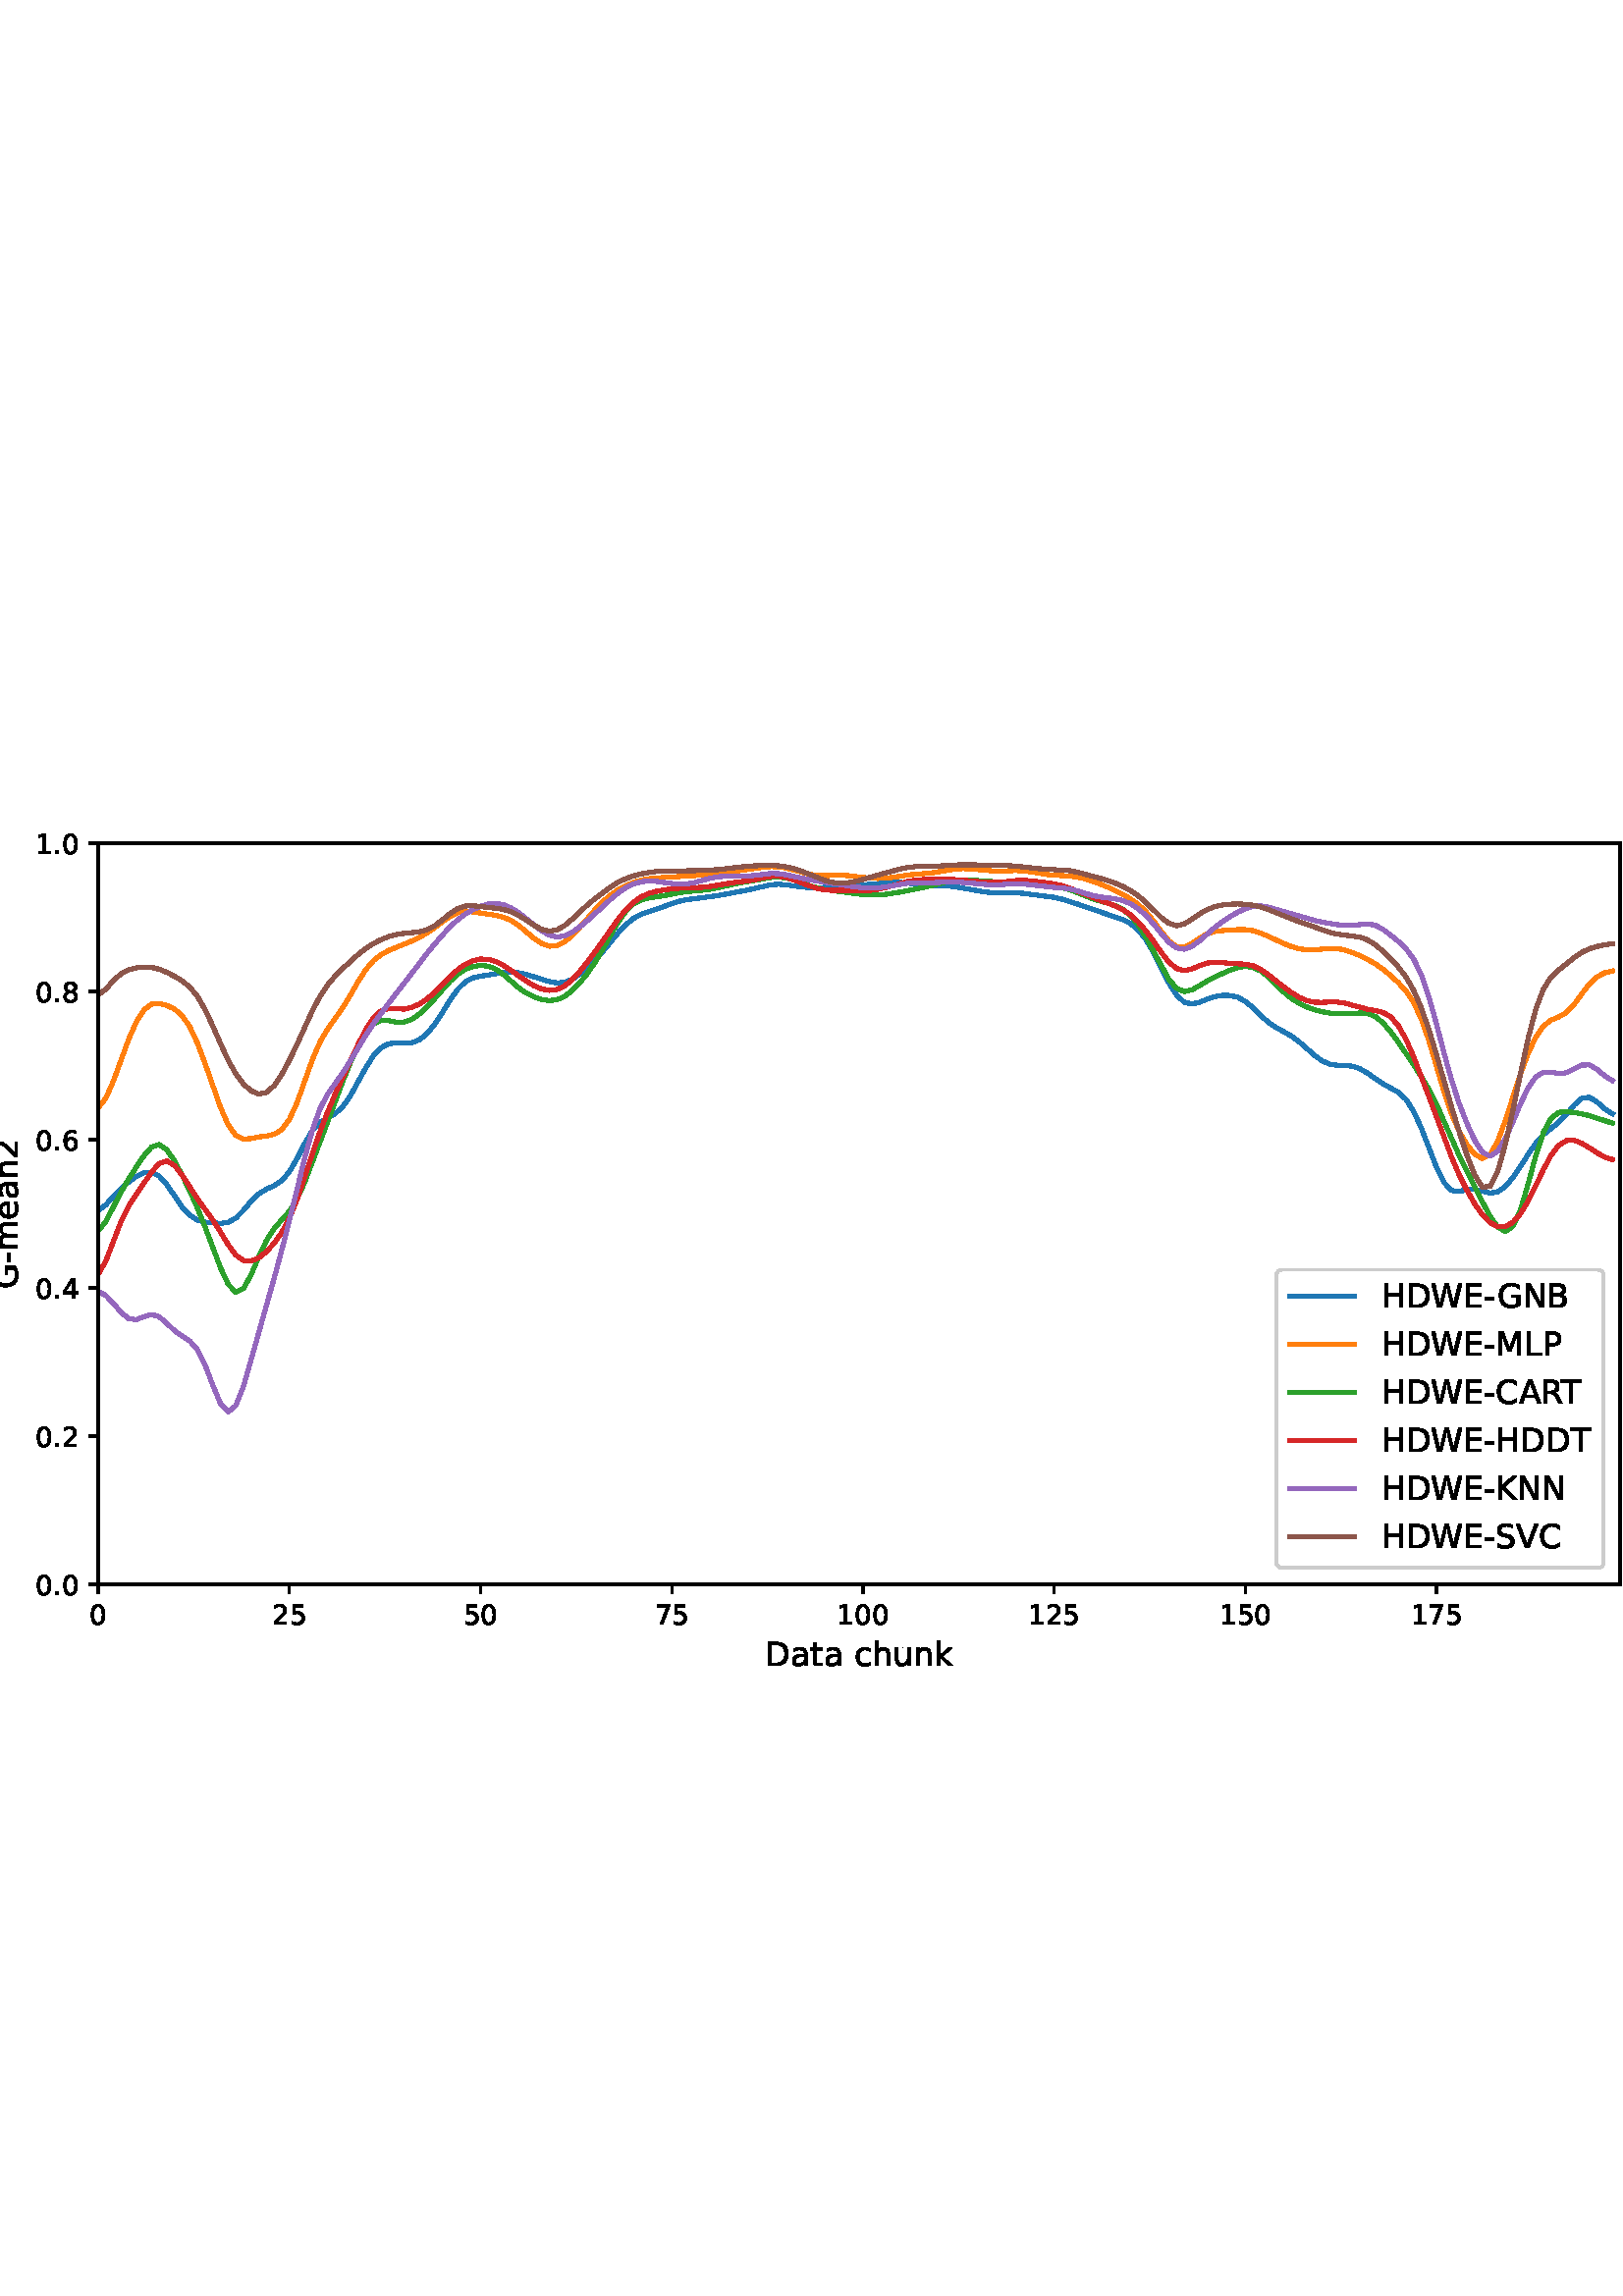 %!PS-Adobe-3.0 EPSF-3.0
%%Orientation: portrait
%%BoundingBox: -54.0 216.0 666.0 576.0
%%EndComments
%%BeginProlog
/mpldict 8 dict def
mpldict begin
/m { moveto } bind def
/l { lineto } bind def
/r { rlineto } bind def
/c { curveto } bind def
/cl { closepath } bind def
/box {
m
1 index 0 r
0 exch r
neg 0 r
cl
} bind def
/clipbox {
box
clip
newpath
} bind def
%!PS-Adobe-3.0 Resource-Font
%%Copyright: Copyright (c) 2003 by Bitstream, Inc. All Rights Reserved. Copyright (c) 2006 by Tavmjong Bah. All Rights Reserved. DejaVu changes are in public domain 
25 dict begin
/_d{bind def}bind def
/_m{moveto}_d
/_l{lineto}_d
/_cl{closepath eofill}_d
/_c{curveto}_d
/_sc{7 -1 roll{setcachedevice}{pop pop pop pop pop pop}ifelse}_d
/_e{exec}_d
/FontName /DejaVuSans def
/PaintType 0 def
/FontMatrix[.001 0 0 .001 0 0]def
/FontBBox[-1021 -463 1793 1232]def
/FontType 3 def
/Encoding [ /space /hyphen /period /zero /one /two /four /five /six /seven /eight /A /B /C /D /E /G /H /K /L /M /N /P /R /S /T /V /W /a /c /e /h /k /m /n /t /u ] def
/FontInfo 10 dict dup begin
/FamilyName (DejaVu Sans) def
/FullName (DejaVu Sans) def
/Notice (Copyright (c) 2003 by Bitstream, Inc. All Rights Reserved. Copyright (c) 2006 by Tavmjong Bah. All Rights Reserved. DejaVu changes are in public domain ) def
/Weight (Book) def
/Version (Version 2.35) def
/ItalicAngle 0.0 def
/isFixedPitch false def
/UnderlinePosition -130 def
/UnderlineThickness 90 def
end readonly def
/CharStrings 38 dict dup begin
/.notdef 0 def
/space{318 0 0 0 0 0 _sc
}_d
/hyphen{361 0 49 234 312 314 _sc
49 314 _m
312 314 _l
312 234 _l
49 234 _l
49 314 _l
_cl}_d
/period{318 0 107 0 210 124 _sc
107 124 _m
210 124 _l
210 0 _l
107 0 _l
107 124 _l
_cl}_d
/zero{636 0 66 -13 570 742 _sc
318 664 _m
267 664 229 639 203 589 _c
177 539 165 464 165 364 _c
165 264 177 189 203 139 _c
229 89 267 64 318 64 _c
369 64 407 89 433 139 _c
458 189 471 264 471 364 _c
471 464 458 539 433 589 _c
407 639 369 664 318 664 _c
318 742 _m
399 742 461 709 505 645 _c
548 580 570 486 570 364 _c
570 241 548 147 505 83 _c
461 19 399 -13 318 -13 _c
236 -13 173 19 130 83 _c
87 147 66 241 66 364 _c
66 486 87 580 130 645 _c
173 709 236 742 318 742 _c
_cl}_d
/one{636 0 110 0 544 729 _sc
124 83 _m
285 83 _l
285 639 _l
110 604 _l
110 694 _l
284 729 _l
383 729 _l
383 83 _l
544 83 _l
544 0 _l
124 0 _l
124 83 _l
_cl}_d
/two{{636 0 73 0 536 742 _sc
192 83 _m
536 83 _l
536 0 _l
73 0 _l
73 83 _l
110 121 161 173 226 239 _c
290 304 331 346 348 365 _c
380 400 402 430 414 455 _c
426 479 433 504 433 528 _c
433 566 419 598 392 622 _c
365 646 330 659 286 659 _c
255 659 222 653 188 643 _c
154 632 117 616 78 594 _c
78 694 _l
118 710 155 722 189 730 _c
223 738 255 742 284 742 _c
}_e{359 742 419 723 464 685 _c
509 647 532 597 532 534 _c
532 504 526 475 515 449 _c
504 422 484 390 454 354 _c
446 344 420 317 376 272 _c
332 227 271 164 192 83 _c
_cl}_e}_d
/four{636 0 49 0 580 729 _sc
378 643 _m
129 254 _l
378 254 _l
378 643 _l
352 729 _m
476 729 _l
476 254 _l
580 254 _l
580 172 _l
476 172 _l
476 0 _l
378 0 _l
378 172 _l
49 172 _l
49 267 _l
352 729 _l
_cl}_d
/five{{636 0 77 -13 549 729 _sc
108 729 _m
495 729 _l
495 646 _l
198 646 _l
198 467 _l
212 472 227 476 241 478 _c
255 480 270 482 284 482 _c
365 482 429 459 477 415 _c
525 370 549 310 549 234 _c
549 155 524 94 475 51 _c
426 8 357 -13 269 -13 _c
238 -13 207 -10 175 -6 _c
143 -1 111 6 77 17 _c
77 116 _l
106 100 136 88 168 80 _c
199 72 232 69 267 69 _c
}_e{323 69 368 83 401 113 _c
433 143 450 183 450 234 _c
450 284 433 324 401 354 _c
368 384 323 399 267 399 _c
241 399 214 396 188 390 _c
162 384 135 375 108 363 _c
108 729 _l
_cl}_e}_d
/six{{636 0 70 -13 573 742 _sc
330 404 _m
286 404 251 388 225 358 _c
199 328 186 286 186 234 _c
186 181 199 139 225 109 _c
251 79 286 64 330 64 _c
374 64 409 79 435 109 _c
461 139 474 181 474 234 _c
474 286 461 328 435 358 _c
409 388 374 404 330 404 _c
526 713 _m
526 623 _l
501 635 476 644 451 650 _c
425 656 400 659 376 659 _c
310 659 260 637 226 593 _c
}_e{192 549 172 482 168 394 _c
187 422 211 444 240 459 _c
269 474 301 482 336 482 _c
409 482 467 459 509 415 _c
551 371 573 310 573 234 _c
573 159 550 99 506 54 _c
462 9 403 -13 330 -13 _c
246 -13 181 19 137 83 _c
92 147 70 241 70 364 _c
70 479 97 571 152 639 _c
206 707 280 742 372 742 _c
396 742 421 739 447 735 _c
472 730 498 723 526 713 _c
_cl}_e}_d
/seven{636 0 82 0 551 729 _sc
82 729 _m
551 729 _l
551 687 _l
286 0 _l
183 0 _l
432 646 _l
82 646 _l
82 729 _l
_cl}_d
/eight{{636 0 68 -13 568 742 _sc
318 346 _m
271 346 234 333 207 308 _c
180 283 167 249 167 205 _c
167 161 180 126 207 101 _c
234 76 271 64 318 64 _c
364 64 401 76 428 102 _c
455 127 469 161 469 205 _c
469 249 455 283 429 308 _c
402 333 365 346 318 346 _c
219 388 _m
177 398 144 418 120 447 _c
96 476 85 511 85 553 _c
85 611 105 657 147 691 _c
188 725 245 742 318 742 _c
}_e{390 742 447 725 489 691 _c
530 657 551 611 551 553 _c
551 511 539 476 515 447 _c
491 418 459 398 417 388 _c
464 377 501 355 528 323 _c
554 291 568 251 568 205 _c
568 134 546 80 503 43 _c
459 5 398 -13 318 -13 _c
237 -13 175 5 132 43 _c
89 80 68 134 68 205 _c
68 251 81 291 108 323 _c
134 355 171 377 219 388 _c
183 544 _m
183 506 194 476 218 455 _c
}_e{242 434 275 424 318 424 _c
360 424 393 434 417 455 _c
441 476 453 506 453 544 _c
453 582 441 611 417 632 _c
393 653 360 664 318 664 _c
275 664 242 653 218 632 _c
194 611 183 582 183 544 _c
_cl}_e}_d
/A{684 0 8 0 676 729 _sc
342 632 _m
208 269 _l
476 269 _l
342 632 _l
286 729 _m
398 729 _l
676 0 _l
573 0 _l
507 187 _l
178 187 _l
112 0 _l
8 0 _l
286 729 _l
_cl}_d
/B{{686 0 98 0 615 729 _sc
197 348 _m
197 81 _l
355 81 _l
408 81 447 92 473 114 _c
498 136 511 169 511 215 _c
511 260 498 293 473 315 _c
447 337 408 348 355 348 _c
197 348 _l
197 648 _m
197 428 _l
343 428 _l
391 428 426 437 450 455 _c
474 473 486 500 486 538 _c
486 574 474 602 450 620 _c
426 638 391 648 343 648 _c
197 648 _l
98 729 _m
350 729 _l
}_e{425 729 483 713 524 682 _c
564 650 585 606 585 549 _c
585 504 574 468 553 442 _c
532 416 502 399 462 393 _c
510 382 548 360 575 327 _c
601 294 615 253 615 204 _c
615 138 592 88 548 53 _c
504 17 441 0 360 0 _c
98 0 _l
98 729 _l
_cl}_e}_d
/C{{698 0 56 -13 644 742 _sc
644 673 _m
644 569 _l
610 599 575 622 537 638 _c
499 653 460 661 418 661 _c
334 661 270 635 226 584 _c
182 533 160 460 160 364 _c
160 268 182 194 226 143 _c
270 92 334 67 418 67 _c
460 67 499 74 537 90 _c
575 105 610 128 644 159 _c
644 56 _l
609 32 572 15 534 4 _c
496 -7 455 -13 412 -13 _c
302 -13 215 20 151 87 _c
}_e{87 154 56 246 56 364 _c
56 481 87 573 151 641 _c
215 708 302 742 412 742 _c
456 742 497 736 535 725 _c
573 713 610 696 644 673 _c
_cl}_e}_d
/D{770 0 98 0 711 729 _sc
197 648 _m
197 81 _l
316 81 _l
416 81 490 103 537 149 _c
583 195 607 267 607 365 _c
607 463 583 534 537 580 _c
490 625 416 648 316 648 _c
197 648 _l
98 729 _m
301 729 _l
442 729 546 699 612 641 _c
678 582 711 490 711 365 _c
711 239 677 147 611 88 _c
545 29 441 0 301 0 _c
98 0 _l
98 729 _l
_cl}_d
/E{632 0 98 0 568 729 _sc
98 729 _m
559 729 _l
559 646 _l
197 646 _l
197 430 _l
544 430 _l
544 347 _l
197 347 _l
197 83 _l
568 83 _l
568 0 _l
98 0 _l
98 729 _l
_cl}_d
/G{{775 0 56 -13 693 742 _sc
595 104 _m
595 300 _l
434 300 _l
434 381 _l
693 381 _l
693 68 _l
655 40 613 20 567 7 _c
521 -6 472 -13 420 -13 _c
306 -13 216 20 152 86 _c
88 152 56 245 56 364 _c
56 482 88 575 152 642 _c
216 708 306 742 420 742 _c
467 742 512 736 555 724 _c
598 712 638 695 674 673 _c
674 568 _l
637 598 598 621 557 637 _c
516 653 473 661 428 661 _c
}_e{338 661 271 636 227 586 _c
182 536 160 462 160 364 _c
160 265 182 191 227 141 _c
271 91 338 67 428 67 _c
462 67 493 70 521 76 _c
549 82 573 91 595 104 _c
_cl}_e}_d
/H{752 0 98 0 654 729 _sc
98 729 _m
197 729 _l
197 430 _l
555 430 _l
555 729 _l
654 729 _l
654 0 _l
555 0 _l
555 347 _l
197 347 _l
197 0 _l
98 0 _l
98 729 _l
_cl}_d
/K{656 0 98 0 677 729 _sc
98 729 _m
197 729 _l
197 421 _l
524 729 _l
651 729 _l
289 389 _l
677 0 _l
547 0 _l
197 351 _l
197 0 _l
98 0 _l
98 729 _l
_cl}_d
/L{557 0 98 0 552 729 _sc
98 729 _m
197 729 _l
197 83 _l
552 83 _l
552 0 _l
98 0 _l
98 729 _l
_cl}_d
/M{863 0 98 0 765 729 _sc
98 729 _m
245 729 _l
431 233 _l
618 729 _l
765 729 _l
765 0 _l
669 0 _l
669 640 _l
481 140 _l
382 140 _l
194 640 _l
194 0 _l
98 0 _l
98 729 _l
_cl}_d
/N{748 0 98 0 650 729 _sc
98 729 _m
231 729 _l
554 119 _l
554 729 _l
650 729 _l
650 0 _l
517 0 _l
194 610 _l
194 0 _l
98 0 _l
98 729 _l
_cl}_d
/P{603 0 98 0 569 729 _sc
197 648 _m
197 374 _l
321 374 _l
367 374 402 385 427 409 _c
452 433 465 467 465 511 _c
465 555 452 588 427 612 _c
402 636 367 648 321 648 _c
197 648 _l
98 729 _m
321 729 _l
402 729 464 710 506 673 _c
548 636 569 582 569 511 _c
569 439 548 384 506 348 _c
464 311 402 293 321 293 _c
197 293 _l
197 0 _l
98 0 _l
98 729 _l
_cl}_d
/R{{695 0 98 0 666 729 _sc
444 342 _m
465 334 486 319 506 296 _c
526 272 546 240 566 199 _c
666 0 _l
560 0 _l
467 187 _l
443 235 419 268 397 284 _c
374 300 343 308 304 308 _c
197 308 _l
197 0 _l
98 0 _l
98 729 _l
321 729 _l
404 729 466 711 507 677 _c
548 642 569 589 569 519 _c
569 473 558 434 537 404 _c
515 374 484 353 444 342 _c
197 648 _m
197 389 _l
321 389 _l
}_e{368 389 404 400 428 422 _c
452 444 465 476 465 519 _c
465 561 452 593 428 615 _c
404 637 368 648 321 648 _c
197 648 _l
_cl}_e}_d
/S{{635 0 66 -13 579 742 _sc
535 705 _m
535 609 _l
497 627 462 640 429 649 _c
395 657 363 662 333 662 _c
279 662 237 651 208 631 _c
179 610 165 580 165 542 _c
165 510 174 485 194 469 _c
213 452 250 439 304 429 _c
364 417 _l
437 403 491 378 526 343 _c
561 307 579 260 579 201 _c
579 130 555 77 508 41 _c
460 5 391 -13 300 -13 _c
265 -13 228 -9 189 -2 _c
}_e{150 5 110 16 69 32 _c
69 134 _l
109 111 148 94 186 83 _c
224 71 262 66 300 66 _c
356 66 399 77 430 99 _c
460 121 476 152 476 194 _c
476 230 465 258 443 278 _c
421 298 385 313 335 323 _c
275 335 _l
201 349 148 372 115 404 _c
82 435 66 478 66 534 _c
66 598 88 649 134 686 _c
179 723 242 742 322 742 _c
356 742 390 739 426 733 _c
461 727 497 717 535 705 _c
}_e{_cl}_e}_d
/T{611 0 -2 0 614 729 _sc
-2 729 _m
614 729 _l
614 646 _l
355 646 _l
355 0 _l
256 0 _l
256 646 _l
-2 646 _l
-2 729 _l
_cl}_d
/V{684 0 8 0 676 729 _sc
286 0 _m
8 729 _l
111 729 _l
342 115 _l
573 729 _l
676 729 _l
398 0 _l
286 0 _l
_cl}_d
/W{989 0 33 0 956 729 _sc
33 729 _m
133 729 _l
286 113 _l
439 729 _l
550 729 _l
703 113 _l
856 729 _l
956 729 _l
773 0 _l
649 0 _l
495 633 _l
340 0 _l
216 0 _l
33 729 _l
_cl}_d
/a{{613 0 60 -13 522 560 _sc
343 275 _m
270 275 220 266 192 250 _c
164 233 150 205 150 165 _c
150 133 160 107 181 89 _c
202 70 231 61 267 61 _c
317 61 357 78 387 114 _c
417 149 432 196 432 255 _c
432 275 _l
343 275 _l
522 312 _m
522 0 _l
432 0 _l
432 83 _l
411 49 385 25 355 10 _c
325 -5 287 -13 243 -13 _c
187 -13 142 2 109 33 _c
76 64 60 106 60 159 _c
}_e{60 220 80 266 122 298 _c
163 329 224 345 306 345 _c
432 345 _l
432 354 _l
432 395 418 427 391 450 _c
364 472 326 484 277 484 _c
245 484 215 480 185 472 _c
155 464 127 453 100 439 _c
100 522 _l
132 534 164 544 195 550 _c
226 556 256 560 286 560 _c
365 560 424 539 463 498 _c
502 457 522 395 522 312 _c
_cl}_e}_d
/c{{550 0 55 -13 488 560 _sc
488 526 _m
488 442 _l
462 456 437 466 411 473 _c
385 480 360 484 334 484 _c
276 484 230 465 198 428 _c
166 391 150 339 150 273 _c
150 206 166 154 198 117 _c
230 80 276 62 334 62 _c
360 62 385 65 411 72 _c
437 79 462 90 488 104 _c
488 21 _l
462 9 436 0 410 -5 _c
383 -10 354 -13 324 -13 _c
242 -13 176 12 128 64 _c
}_e{79 115 55 185 55 273 _c
55 362 79 432 128 483 _c
177 534 244 560 330 560 _c
358 560 385 557 411 551 _c
437 545 463 537 488 526 _c
_cl}_e}_d
/e{{615 0 55 -13 562 560 _sc
562 296 _m
562 252 _l
149 252 _l
153 190 171 142 205 110 _c
238 78 284 62 344 62 _c
378 62 412 66 444 74 _c
476 82 509 95 541 113 _c
541 28 _l
509 14 476 3 442 -3 _c
408 -9 373 -13 339 -13 _c
251 -13 182 12 131 62 _c
80 112 55 181 55 268 _c
55 357 79 428 127 481 _c
175 533 241 560 323 560 _c
397 560 455 536 498 489 _c
}_e{540 441 562 377 562 296 _c
472 322 _m
471 371 457 410 431 440 _c
404 469 368 484 324 484 _c
274 484 234 469 204 441 _c
174 413 156 373 152 322 _c
472 322 _l
_cl}_e}_d
/h{634 0 91 0 549 760 _sc
549 330 _m
549 0 _l
459 0 _l
459 327 _l
459 379 448 417 428 443 _c
408 469 378 482 338 482 _c
289 482 251 466 223 435 _c
195 404 181 362 181 309 _c
181 0 _l
91 0 _l
91 760 _l
181 760 _l
181 462 _l
202 494 227 519 257 535 _c
286 551 320 560 358 560 _c
420 560 468 540 500 501 _c
532 462 549 405 549 330 _c
_cl}_d
/k{579 0 91 0 576 760 _sc
91 760 _m
181 760 _l
181 311 _l
449 547 _l
564 547 _l
274 291 _l
576 0 _l
459 0 _l
181 267 _l
181 0 _l
91 0 _l
91 760 _l
_cl}_d
/m{{974 0 91 0 889 560 _sc
520 442 _m
542 482 569 511 600 531 _c
631 550 668 560 711 560 _c
767 560 811 540 842 500 _c
873 460 889 403 889 330 _c
889 0 _l
799 0 _l
799 327 _l
799 379 789 418 771 444 _c
752 469 724 482 686 482 _c
639 482 602 466 575 435 _c
548 404 535 362 535 309 _c
535 0 _l
445 0 _l
445 327 _l
445 379 435 418 417 444 _c
398 469 369 482 331 482 _c
}_e{285 482 248 466 221 435 _c
194 404 181 362 181 309 _c
181 0 _l
91 0 _l
91 547 _l
181 547 _l
181 462 _l
201 495 226 520 255 536 _c
283 552 317 560 357 560 _c
397 560 430 550 458 530 _c
486 510 506 480 520 442 _c
_cl}_e}_d
/n{634 0 91 0 549 560 _sc
549 330 _m
549 0 _l
459 0 _l
459 327 _l
459 379 448 417 428 443 _c
408 469 378 482 338 482 _c
289 482 251 466 223 435 _c
195 404 181 362 181 309 _c
181 0 _l
91 0 _l
91 547 _l
181 547 _l
181 462 _l
202 494 227 519 257 535 _c
286 551 320 560 358 560 _c
420 560 468 540 500 501 _c
532 462 549 405 549 330 _c
_cl}_d
/t{392 0 27 0 368 702 _sc
183 702 _m
183 547 _l
368 547 _l
368 477 _l
183 477 _l
183 180 _l
183 135 189 106 201 94 _c
213 81 238 75 276 75 _c
368 75 _l
368 0 _l
276 0 _l
206 0 158 13 132 39 _c
106 65 93 112 93 180 _c
93 477 _l
27 477 _l
27 547 _l
93 547 _l
93 702 _l
183 702 _l
_cl}_d
/u{634 0 85 -13 543 560 _sc
85 216 _m
85 547 _l
175 547 _l
175 219 _l
175 167 185 129 205 103 _c
225 77 255 64 296 64 _c
344 64 383 79 411 110 _c
439 141 453 183 453 237 _c
453 547 _l
543 547 _l
543 0 _l
453 0 _l
453 84 _l
431 50 405 26 377 10 _c
348 -5 315 -13 277 -13 _c
214 -13 166 6 134 45 _c
101 83 85 140 85 216 _c
311 560 _m
311 560 _l
_cl}_d
end readonly def

/BuildGlyph
 {exch begin
 CharStrings exch
 2 copy known not{pop /.notdef}if
 true 3 1 roll get exec
 end}_d

/BuildChar {
 1 index /Encoding get exch get
 1 index /BuildGlyph get exec
}_d

FontName currentdict end definefont pop
end
%%EndProlog
mpldict begin
-54 216 translate
720 360 0 0 clipbox
gsave
0 0 m
720 0 l
720 360 l
0 360 l
cl
1.000 setgray
fill
grestore
gsave
90 45 m
648 45 l
648 316.8 l
90 316.8 l
cl
1.000 setgray
fill
grestore
0.800 setlinewidth
1 setlinejoin
0 setlinecap
[] 0 setdash
0.000 setgray
gsave
/o {
gsave
newpath
translate
0.8 setlinewidth
1 setlinejoin
0 setlinecap
0 0 m
0 -3.5 l

gsave
0.000 setgray
fill
grestore
stroke
grestore
} bind def
90 45 o
grestore
/DejaVuSans findfont
10.000 scalefont
setfont
gsave
86.82 30.406 translate
0.0 rotate
0.0 0 m /zero glyphshow
grestore
gsave
/o {
gsave
newpath
translate
0.8 setlinewidth
1 setlinejoin
0 setlinecap
0 0 m
0 -3.5 l

gsave
0.000 setgray
fill
grestore
stroke
grestore
} bind def
160.101 45 o
grestore
gsave
153.741 30.406 translate
0.0 rotate
0.0 0 m /two glyphshow
6.362 0 m /five glyphshow
grestore
gsave
/o {
gsave
newpath
translate
0.8 setlinewidth
1 setlinejoin
0 setlinecap
0 0 m
0 -3.5 l

gsave
0.000 setgray
fill
grestore
stroke
grestore
} bind def
230.201 45 o
grestore
gsave
223.842 30.406 translate
0.0 rotate
0.0 0 m /five glyphshow
6.362 0 m /zero glyphshow
grestore
gsave
/o {
gsave
newpath
translate
0.8 setlinewidth
1 setlinejoin
0 setlinecap
0 0 m
0 -3.5 l

gsave
0.000 setgray
fill
grestore
stroke
grestore
} bind def
300.302 45 o
grestore
gsave
293.942 30.406 translate
0.0 rotate
0.0 0 m /seven glyphshow
6.362 0 m /five glyphshow
grestore
gsave
/o {
gsave
newpath
translate
0.8 setlinewidth
1 setlinejoin
0 setlinecap
0 0 m
0 -3.5 l

gsave
0.000 setgray
fill
grestore
stroke
grestore
} bind def
370.402 45 o
grestore
gsave
360.863 30.406 translate
0.0 rotate
0.0 0 m /one glyphshow
6.362 0 m /zero glyphshow
12.725 0 m /zero glyphshow
grestore
gsave
/o {
gsave
newpath
translate
0.8 setlinewidth
1 setlinejoin
0 setlinecap
0 0 m
0 -3.5 l

gsave
0.000 setgray
fill
grestore
stroke
grestore
} bind def
440.503 45 o
grestore
gsave
430.963 30.406 translate
0.0 rotate
0.0 0 m /one glyphshow
6.362 0 m /two glyphshow
12.725 0 m /five glyphshow
grestore
gsave
/o {
gsave
newpath
translate
0.8 setlinewidth
1 setlinejoin
0 setlinecap
0 0 m
0 -3.5 l

gsave
0.000 setgray
fill
grestore
stroke
grestore
} bind def
510.603 45 o
grestore
gsave
501.064 30.406 translate
0.0 rotate
0.0 0 m /one glyphshow
6.362 0 m /five glyphshow
12.725 0 m /zero glyphshow
grestore
gsave
/o {
gsave
newpath
translate
0.8 setlinewidth
1 setlinejoin
0 setlinecap
0 0 m
0 -3.5 l

gsave
0.000 setgray
fill
grestore
stroke
grestore
} bind def
580.704 45 o
grestore
gsave
571.164 30.406 translate
0.0 rotate
0.0 0 m /one glyphshow
6.362 0 m /seven glyphshow
12.725 0 m /five glyphshow
grestore
/DejaVuSans findfont
12.000 scalefont
setfont
gsave
334.578 15.203 translate
0.0 rotate
0.0 0 m /D glyphshow
9.24 0 m /a glyphshow
16.594 0 m /t glyphshow
21.299 0 m /a glyphshow
28.652 0 m /space glyphshow
32.467 0 m /c glyphshow
39.064 0 m /h glyphshow
46.67 0 m /u glyphshow
54.275 0 m /n glyphshow
61.881 0 m /k glyphshow
grestore
gsave
/o {
gsave
newpath
translate
0.8 setlinewidth
1 setlinejoin
0 setlinecap
0 0 m
-3.5 0 l

gsave
0.000 setgray
fill
grestore
stroke
grestore
} bind def
90 45 o
grestore
/DejaVuSans findfont
10.000 scalefont
setfont
gsave
67.094 41.203 translate
0.0 rotate
0.0 0 m /zero glyphshow
6.362 0 m /period glyphshow
9.541 0 m /zero glyphshow
grestore
gsave
/o {
gsave
newpath
translate
0.8 setlinewidth
1 setlinejoin
0 setlinecap
0 0 m
-3.5 0 l

gsave
0.000 setgray
fill
grestore
stroke
grestore
} bind def
90 99.36 o
grestore
gsave
67.094 95.563 translate
0.0 rotate
0.0 0 m /zero glyphshow
6.362 0 m /period glyphshow
9.541 0 m /two glyphshow
grestore
gsave
/o {
gsave
newpath
translate
0.8 setlinewidth
1 setlinejoin
0 setlinecap
0 0 m
-3.5 0 l

gsave
0.000 setgray
fill
grestore
stroke
grestore
} bind def
90 153.72 o
grestore
gsave
67.094 149.923 translate
0.0 rotate
0.0 0 m /zero glyphshow
6.362 0 m /period glyphshow
9.541 0 m /four glyphshow
grestore
gsave
/o {
gsave
newpath
translate
0.8 setlinewidth
1 setlinejoin
0 setlinecap
0 0 m
-3.5 0 l

gsave
0.000 setgray
fill
grestore
stroke
grestore
} bind def
90 208.08 o
grestore
gsave
67.094 204.283 translate
0.0 rotate
0.0 0 m /zero glyphshow
6.362 0 m /period glyphshow
9.541 0 m /six glyphshow
grestore
gsave
/o {
gsave
newpath
translate
0.8 setlinewidth
1 setlinejoin
0 setlinecap
0 0 m
-3.5 0 l

gsave
0.000 setgray
fill
grestore
stroke
grestore
} bind def
90 262.44 o
grestore
gsave
67.094 258.643 translate
0.0 rotate
0.0 0 m /zero glyphshow
6.362 0 m /period glyphshow
9.541 0 m /eight glyphshow
grestore
gsave
/o {
gsave
newpath
translate
0.8 setlinewidth
1 setlinejoin
0 setlinecap
0 0 m
-3.5 0 l

gsave
0.000 setgray
fill
grestore
stroke
grestore
} bind def
90 316.8 o
grestore
gsave
67.094 313.003 translate
0.0 rotate
0.0 0 m /one glyphshow
6.362 0 m /period glyphshow
9.541 0 m /zero glyphshow
grestore
/DejaVuSans findfont
12.000 scalefont
setfont
gsave
60.594 153.244 translate
90.0 rotate
0.0 0 m /G glyphshow
9.299 0 m /hyphen glyphshow
13.629 0 m /m glyphshow
25.318 0 m /e glyphshow
32.701 0 m /a glyphshow
40.055 0 m /n glyphshow
47.66 0 m /two glyphshow
grestore
1.500 setlinewidth
2 setlinecap
0.122 0.467 0.706 setrgbcolor
gsave
558 271.8 90 45 clipbox
90 182.079 m
92.804 184.183 l
95.608 187.247 l
98.412 190.143 l
101.216 192.56 l
104.02 194.592 l
106.824 195.997 l
109.628 196.173 l
112.432 194.65 l
115.236 191.477 l
120.844 183.312 l
123.648 180.287 l
126.452 178.558 l
129.256 177.829 l
132.06 177.534 l
134.864 177.379 l
137.668 177.743 l
140.472 179.312 l
143.276 182.179 l
146.08 185.515 l
148.884 188.236 l
151.688 189.925 l
154.492 191.156 l
157.296 193.005 l
160.101 196.308 l
162.905 201.132 l
165.709 206.63 l
168.513 211.401 l
171.317 214.468 l
176.925 217.64 l
179.729 220.243 l
182.533 224.294 l
188.141 234.496 l
190.945 238.86 l
193.749 241.825 l
196.553 243.265 l
199.357 243.556 l
202.161 243.417 l
204.965 243.613 l
207.769 244.702 l
210.573 246.96 l
213.377 250.385 l
216.181 254.673 l
218.985 259.209 l
221.789 263.19 l
224.593 265.957 l
227.397 267.411 l
230.201 268.033 l
238.613 269.352 l
241.417 269.513 l
244.221 269.269 l
247.025 268.655 l
255.437 266.049 l
258.241 265.559 l
261.045 265.758 l
263.849 266.88 l
266.653 268.833 l
269.457 271.298 l
272.261 274.068 l
275.065 277.152 l
280.673 283.937 l
283.477 286.933 l
286.281 289.201 l
289.085 290.71 l
291.889 291.718 l
297.497 293.602 l
300.302 294.651 l
303.106 295.525 l
305.91 296.099 l
317.126 297.555 l
328.342 299.681 l
336.754 301.581 l
339.558 301.746 l
342.362 301.529 l
347.97 300.736 l
350.774 300.513 l
353.578 300.466 l
359.186 300.715 l
373.206 301.735 l
378.814 302.239 l
381.618 302.401 l
384.422 302.384 l
387.226 302.124 l
392.834 301.291 l
395.638 301.11 l
401.246 301.103 l
404.05 300.877 l
409.658 299.863 l
415.266 298.889 l
418.07 298.641 l
423.678 298.66 l
426.482 298.628 l
429.286 298.396 l
440.503 296.943 l
443.307 296.286 l
448.915 294.543 l
457.327 291.64 l
465.739 288.727 l
468.543 287.305 l
471.347 285.005 l
474.151 281.496 l
476.955 276.747 l
482.563 265.587 l
485.367 261.128 l
488.171 258.527 l
490.975 257.825 l
493.779 258.442 l
496.583 259.566 l
499.387 260.529 l
502.191 261.01 l
504.995 260.96 l
507.799 260.304 l
510.603 258.813 l
513.407 256.436 l
516.211 253.65 l
519.015 251.163 l
521.819 249.28 l
527.427 246.112 l
530.231 244.077 l
535.839 239.11 l
538.643 237.05 l
541.447 235.816 l
544.251 235.372 l
547.055 235.302 l
549.859 235.024 l
552.663 234.09 l
555.467 232.435 l
558.271 230.413 l
561.075 228.554 l
566.683 225.498 l
569.487 222.87 l
572.291 218.506 l
575.095 212.398 l
580.704 197.934 l
583.508 192.295 l
586.312 189.414 l
589.116 189.09 l
591.92 189.767 l
594.724 189.881 l
600.332 188.469 l
603.136 188.93 l
605.94 190.925 l
608.744 194.224 l
611.548 198.356 l
614.352 202.771 l
617.156 206.818 l
619.96 209.969 l
625.568 214.503 l
628.372 217.409 l
631.176 220.776 l
633.98 223.268 l
636.784 223.616 l
639.588 221.862 l
642.392 219.328 l
645.196 217.59 l
645.196 217.59 l
stroke
grestore
1.000 0.498 0.055 setrgbcolor
gsave
558 271.8 90 45 clipbox
90 219.695 m
92.804 223.294 l
95.608 229.657 l
101.216 244.985 l
104.02 251.361 l
106.824 255.724 l
109.628 257.798 l
112.432 258.041 l
115.236 257.296 l
118.04 255.93 l
120.844 253.499 l
123.648 249.344 l
126.452 243.3 l
129.256 235.814 l
134.864 219.87 l
137.668 213.537 l
140.472 209.625 l
143.276 208.258 l
146.08 208.494 l
148.884 209.06 l
151.688 209.417 l
154.492 210.013 l
157.296 211.756 l
160.101 215.505 l
162.905 221.622 l
168.513 237.361 l
171.317 243.875 l
174.121 248.659 l
179.729 256.53 l
182.533 261.182 l
185.337 266.102 l
188.141 270.476 l
190.945 273.754 l
193.749 275.963 l
196.553 277.478 l
202.161 279.763 l
204.965 280.913 l
207.769 282.247 l
210.573 283.873 l
213.377 285.818 l
216.181 287.94 l
218.985 289.886 l
221.789 291.223 l
224.593 291.736 l
227.397 291.601 l
235.809 290.344 l
238.613 289.644 l
241.417 288.441 l
244.221 286.606 l
249.829 281.874 l
252.633 279.969 l
255.437 279.016 l
258.241 279.236 l
261.045 280.63 l
263.849 283.014 l
266.653 286.047 l
272.261 292.51 l
275.065 295.392 l
277.869 297.829 l
280.673 299.76 l
283.477 301.246 l
286.281 302.398 l
289.085 303.255 l
291.889 303.796 l
294.693 304.071 l
311.518 305.091 l
317.126 305.655 l
333.95 307.973 l
336.754 308.206 l
339.558 308.128 l
342.362 307.665 l
350.774 305.42 l
353.578 305.023 l
356.382 304.914 l
361.99 305.037 l
364.794 304.919 l
373.206 303.951 l
376.01 303.861 l
378.814 303.992 l
381.618 304.317 l
387.226 305.174 l
392.834 305.662 l
395.638 305.905 l
401.246 306.832 l
404.05 307.277 l
406.854 307.489 l
409.658 307.425 l
418.07 306.614 l
420.874 306.593 l
426.482 306.783 l
429.286 306.654 l
432.09 306.28 l
437.698 305.332 l
440.503 305.067 l
446.111 304.778 l
448.915 304.402 l
451.719 303.752 l
454.523 302.88 l
457.327 301.854 l
460.131 300.695 l
462.935 299.406 l
465.739 297.985 l
468.543 296.362 l
471.347 294.338 l
474.151 291.674 l
476.955 288.281 l
479.759 284.453 l
482.563 280.976 l
485.367 278.845 l
488.171 278.627 l
490.975 279.999 l
493.779 281.958 l
496.583 283.547 l
499.387 284.406 l
502.191 284.744 l
507.799 285.105 l
510.603 285.116 l
513.407 284.72 l
516.211 283.852 l
519.015 282.651 l
524.623 280.041 l
527.427 278.931 l
530.231 278.119 l
533.035 277.708 l
535.839 277.704 l
541.447 278.203 l
544.251 278.156 l
547.055 277.655 l
549.859 276.723 l
552.663 275.519 l
555.467 274.148 l
558.271 272.539 l
561.075 270.568 l
563.879 268.258 l
566.683 265.682 l
569.487 262.602 l
572.291 258.391 l
575.095 252.398 l
577.899 244.426 l
583.508 225.53 l
586.312 217.297 l
589.116 210.939 l
591.92 206.154 l
594.724 202.688 l
597.528 201.144 l
600.332 202.601 l
603.136 207.516 l
605.94 215.11 l
611.548 232.313 l
614.352 239.802 l
617.156 245.786 l
619.96 249.821 l
622.764 251.951 l
625.568 253.107 l
628.372 254.727 l
631.176 257.69 l
633.98 261.587 l
636.784 265.231 l
639.588 267.805 l
642.392 269.282 l
645.196 269.945 l
645.196 269.945 l
stroke
grestore
0.173 0.627 0.173 setrgbcolor
gsave
558 271.8 90 45 clipbox
90 174.564 m
92.804 178.049 l
98.412 188.919 l
101.216 193.7 l
104.02 198.084 l
106.824 202.261 l
109.628 205.43 l
112.432 206.291 l
115.236 204.306 l
118.04 200.154 l
120.844 194.916 l
123.648 189.144 l
126.452 182.832 l
129.256 175.881 l
134.864 161.052 l
137.668 155.035 l
140.472 152.138 l
143.276 153.519 l
146.08 158.565 l
148.884 165.129 l
151.688 171.075 l
154.492 175.466 l
160.101 181.8 l
162.905 186.274 l
165.709 192.504 l
171.317 207.214 l
179.729 229.611 l
182.533 236.486 l
185.337 242.496 l
188.141 247.319 l
190.945 250.499 l
193.749 251.826 l
196.553 251.729 l
199.357 251.179 l
202.161 251.167 l
204.965 252.192 l
207.769 254.169 l
210.573 256.774 l
213.377 259.781 l
218.985 266.148 l
221.789 268.76 l
224.593 270.572 l
227.397 271.596 l
230.201 271.972 l
233.005 271.698 l
235.809 270.603 l
238.613 268.639 l
244.221 263.735 l
247.025 261.812 l
249.829 260.425 l
252.633 259.493 l
255.437 259.078 l
258.241 259.395 l
261.045 260.631 l
263.849 262.788 l
266.653 265.678 l
269.457 269.158 l
272.261 273.263 l
275.065 278.011 l
277.869 283.1 l
280.673 287.921 l
283.477 291.849 l
286.281 294.539 l
289.085 296.039 l
291.889 296.731 l
297.497 297.577 l
303.106 298.684 l
305.91 299.048 l
311.518 299.53 l
314.322 299.903 l
317.126 300.442 l
325.538 302.33 l
331.146 303.218 l
336.754 304.252 l
339.558 304.401 l
342.362 304.052 l
345.166 303.28 l
350.774 301.28 l
353.578 300.425 l
356.382 299.816 l
364.794 298.676 l
370.402 297.977 l
373.206 297.803 l
376.01 297.828 l
378.814 298.058 l
384.422 298.924 l
392.834 300.616 l
401.246 302.605 l
404.05 303.071 l
406.854 303.287 l
409.658 303.283 l
415.266 302.913 l
429.286 301.845 l
434.894 301.287 l
440.503 300.851 l
443.307 300.468 l
446.111 299.767 l
448.915 298.726 l
454.523 296.457 l
462.935 293.945 l
465.739 292.511 l
468.543 290.201 l
471.347 286.811 l
474.151 282.371 l
482.563 266.877 l
485.367 263.608 l
488.171 262.4 l
490.975 262.983 l
493.779 264.537 l
496.583 266.258 l
499.387 267.761 l
504.995 270.225 l
507.799 271.177 l
510.603 271.624 l
513.407 271.273 l
516.211 269.974 l
519.015 267.79 l
524.623 262.291 l
527.427 259.935 l
530.231 258.135 l
533.035 256.797 l
535.839 255.781 l
538.643 255.021 l
541.447 254.515 l
544.251 254.259 l
547.055 254.216 l
552.663 254.532 l
555.467 254.345 l
558.271 253.222 l
561.075 250.911 l
563.879 247.665 l
566.683 243.886 l
572.291 235.559 l
575.095 231.213 l
577.899 226.53 l
580.704 221.063 l
589.116 202.007 l
597.528 185.247 l
600.332 180.015 l
603.136 176.034 l
605.94 174.41 l
608.744 176.354 l
611.548 182.52 l
614.352 192.026 l
617.156 202.394 l
619.96 210.873 l
622.764 216.001 l
625.568 218.075 l
628.372 218.376 l
631.176 218.048 l
633.98 217.553 l
636.784 216.874 l
645.196 214.134 l
645.196 214.134 l
stroke
grestore
0.839 0.153 0.157 setrgbcolor
gsave
558 271.8 90 45 clipbox
90 158.742 m
92.804 163.556 l
98.412 178.162 l
101.216 183.785 l
104.02 188.14 l
109.628 196.293 l
112.432 199.353 l
115.236 200.221 l
118.04 198.559 l
120.844 194.993 l
126.452 186.28 l
132.06 178.571 l
134.864 174.19 l
137.668 169.548 l
140.472 165.762 l
143.276 163.75 l
146.08 163.556 l
148.884 164.753 l
151.688 166.996 l
154.492 170.085 l
157.296 174.02 l
160.101 179.215 l
162.905 186.116 l
171.317 210.994 l
174.121 218.208 l
176.925 224.829 l
182.533 237.089 l
185.337 243.04 l
188.141 248.546 l
190.945 252.848 l
193.749 255.346 l
196.553 256.136 l
202.161 255.964 l
204.965 256.55 l
207.769 257.836 l
210.573 259.7 l
213.377 262.092 l
221.789 270.406 l
224.593 272.382 l
227.397 273.689 l
230.201 274.314 l
233.005 274.214 l
235.809 273.389 l
238.613 271.95 l
241.417 270.106 l
247.025 266.191 l
249.829 264.537 l
252.633 263.342 l
255.437 262.815 l
258.241 263.147 l
261.045 264.47 l
263.849 266.782 l
266.653 269.854 l
269.457 273.346 l
272.261 277.057 l
280.673 288.983 l
283.477 292.432 l
286.281 295.158 l
289.085 297.113 l
291.889 298.388 l
294.693 299.175 l
297.497 299.686 l
300.302 300.05 l
303.106 300.29 l
311.518 300.625 l
314.322 300.936 l
322.734 302.339 l
328.342 302.98 l
331.146 303.477 l
333.95 304.109 l
336.754 304.615 l
339.558 304.685 l
342.362 304.202 l
345.166 303.295 l
350.774 301.12 l
353.578 300.248 l
356.382 299.705 l
359.186 299.495 l
373.206 299.53 l
376.01 299.926 l
378.814 300.566 l
387.226 302.866 l
390.03 303.31 l
392.834 303.496 l
401.246 303.516 l
404.05 303.453 l
409.658 303.014 l
415.266 302.487 l
418.07 302.379 l
420.874 302.492 l
426.482 303.092 l
429.286 303.18 l
432.09 303.006 l
437.698 302.309 l
440.503 301.886 l
443.307 301.28 l
446.111 300.386 l
457.327 295.82 l
462.935 293.815 l
465.739 292.44 l
468.543 290.517 l
471.347 287.915 l
474.151 284.634 l
476.955 280.811 l
479.759 276.795 l
482.563 273.226 l
485.367 270.851 l
488.171 270.081 l
490.975 270.672 l
493.779 271.866 l
496.583 272.842 l
499.387 273.164 l
507.799 272.561 l
510.603 272.46 l
513.407 271.867 l
516.211 270.517 l
519.015 268.563 l
524.623 264.153 l
527.427 262.097 l
530.231 260.337 l
533.035 259.094 l
535.839 258.497 l
538.643 258.422 l
541.447 258.551 l
544.251 258.539 l
547.055 258.146 l
555.467 255.903 l
558.271 255.459 l
561.075 254.749 l
563.879 253.1 l
566.683 249.905 l
569.487 244.94 l
572.291 238.537 l
577.899 223.902 l
586.312 201.439 l
589.116 194.98 l
591.92 189.406 l
594.724 184.539 l
597.528 180.486 l
600.332 177.636 l
603.136 176.206 l
605.94 176.223 l
608.744 177.794 l
611.548 181.007 l
614.352 185.679 l
617.156 191.346 l
619.96 197.268 l
622.764 202.461 l
625.568 206.055 l
628.372 207.743 l
631.176 207.81 l
633.98 206.759 l
636.784 205.071 l
639.588 203.216 l
642.392 201.669 l
645.196 200.804 l
645.196 200.804 l
stroke
grestore
0.580 0.404 0.741 setrgbcolor
gsave
558 271.8 90 45 clipbox
90 152.514 m
92.804 150.918 l
95.608 148.01 l
98.412 144.699 l
101.216 142.407 l
104.02 142.08 l
106.824 143.183 l
109.628 143.979 l
112.432 143.079 l
115.236 140.647 l
118.04 137.982 l
120.844 135.992 l
123.648 134.156 l
126.452 130.937 l
129.256 125.286 l
132.06 117.921 l
134.864 111.286 l
137.668 108.263 l
140.472 110.549 l
143.276 117.658 l
146.08 127.368 l
151.688 147.294 l
154.492 157.167 l
157.296 167.513 l
160.101 178.422 l
165.709 201.262 l
168.513 211.511 l
171.317 219.387 l
174.121 224.761 l
179.729 232.635 l
182.533 237.114 l
188.141 246.472 l
190.945 250.631 l
196.553 258.176 l
204.965 269.049 l
210.573 276.414 l
213.377 279.839 l
216.181 283.075 l
218.985 286.081 l
221.789 288.696 l
224.593 290.799 l
227.397 292.425 l
230.201 293.662 l
233.005 294.481 l
235.809 294.726 l
238.613 294.251 l
241.417 293.045 l
244.221 291.243 l
252.633 284.645 l
255.437 283.082 l
258.241 282.42 l
261.045 282.82 l
263.849 284.174 l
266.653 286.175 l
269.457 288.51 l
275.065 293.621 l
277.869 296.211 l
280.673 298.56 l
283.477 300.472 l
286.281 301.851 l
289.085 302.667 l
291.889 302.947 l
294.693 302.802 l
300.302 302.027 l
303.106 301.804 l
305.91 301.904 l
308.714 302.393 l
314.322 303.947 l
317.126 304.481 l
319.93 304.676 l
325.538 304.598 l
328.342 304.719 l
336.754 305.715 l
339.558 305.621 l
342.362 305.195 l
350.774 303.382 l
359.186 302.092 l
367.598 300.754 l
370.402 300.458 l
373.206 300.342 l
376.01 300.447 l
378.814 300.786 l
387.226 302.214 l
390.03 302.352 l
395.638 302.332 l
404.05 302.607 l
409.658 302.197 l
415.266 301.673 l
418.07 301.534 l
420.874 301.605 l
426.482 301.946 l
429.286 301.826 l
440.503 300.589 l
443.307 300.403 l
446.111 300.026 l
448.915 299.336 l
454.523 297.633 l
457.327 297.084 l
462.935 296.391 l
465.739 295.743 l
468.543 294.579 l
471.347 292.773 l
474.151 290.289 l
476.955 287.174 l
479.759 283.698 l
482.563 280.492 l
485.367 278.384 l
488.171 277.897 l
490.975 278.938 l
493.779 280.977 l
499.387 285.868 l
502.191 288.039 l
504.995 289.883 l
507.799 291.464 l
510.603 292.784 l
513.407 293.652 l
516.211 293.83 l
519.015 293.332 l
527.427 290.919 l
533.035 289.326 l
535.839 288.52 l
538.643 287.866 l
544.251 286.957 l
547.055 286.662 l
549.859 286.662 l
555.467 287.215 l
558.271 286.705 l
561.075 285.204 l
563.879 283.09 l
566.683 280.806 l
569.487 278.166 l
572.291 274.367 l
575.095 268.59 l
577.899 260.493 l
580.704 250.459 l
583.508 239.661 l
586.312 229.587 l
589.116 221.055 l
591.92 213.879 l
594.724 207.81 l
597.528 203.484 l
600.332 202.011 l
603.136 203.852 l
605.94 208.442 l
608.744 214.676 l
611.548 221.344 l
614.352 227.191 l
617.156 231.154 l
619.96 232.841 l
622.764 232.802 l
625.568 232.304 l
628.372 232.614 l
633.98 235.435 l
636.784 235.502 l
639.588 233.851 l
642.392 231.448 l
645.196 229.755 l
645.196 229.755 l
stroke
grestore
0.549 0.337 0.294 setrgbcolor
gsave
558 271.8 90 45 clipbox
90 261.147 m
92.804 263.319 l
95.608 266.402 l
98.412 268.949 l
101.216 270.397 l
104.02 271.078 l
106.824 271.378 l
109.628 271.255 l
112.432 270.559 l
115.236 269.39 l
118.04 267.967 l
120.844 266.283 l
123.648 263.968 l
126.452 260.507 l
129.256 255.656 l
132.06 249.679 l
134.864 243.253 l
137.668 237.206 l
140.472 232.194 l
143.276 228.461 l
146.08 225.966 l
148.884 224.813 l
151.688 225.367 l
154.492 227.848 l
157.296 231.97 l
160.101 237.167 l
162.905 243.021 l
168.513 255.304 l
171.317 260.624 l
174.121 264.858 l
176.925 268.147 l
179.729 270.919 l
185.337 276.001 l
188.141 278.199 l
190.945 280.012 l
193.749 281.459 l
196.553 282.56 l
199.357 283.304 l
202.161 283.729 l
207.769 284.291 l
210.573 285.05 l
213.377 286.527 l
216.181 288.668 l
218.985 290.994 l
221.789 292.829 l
224.593 293.758 l
227.397 293.874 l
235.809 292.953 l
238.613 292.502 l
241.417 291.675 l
244.221 290.332 l
249.829 286.685 l
252.633 285.188 l
255.437 284.537 l
258.241 285.02 l
261.045 286.621 l
263.849 289.009 l
269.457 294.24 l
272.261 296.551 l
277.869 300.736 l
280.673 302.485 l
283.477 303.822 l
286.281 304.793 l
289.085 305.53 l
291.889 306.083 l
294.693 306.425 l
297.497 306.564 l
308.714 306.737 l
317.126 307.096 l
322.734 307.754 l
328.342 308.388 l
333.95 308.663 l
336.754 308.678 l
339.558 308.515 l
342.362 308.11 l
345.166 307.451 l
347.97 306.545 l
356.382 303.166 l
359.186 302.443 l
361.99 302.168 l
364.794 302.314 l
367.598 302.794 l
370.402 303.515 l
378.814 305.958 l
384.422 307.407 l
387.226 307.959 l
390.03 308.25 l
398.442 308.438 l
404.05 308.835 l
409.658 308.909 l
423.678 308.578 l
426.482 308.386 l
434.894 307.465 l
446.111 306.74 l
448.915 306.179 l
457.327 303.966 l
460.131 303.132 l
462.935 302.132 l
465.739 300.913 l
468.543 299.401 l
471.347 297.487 l
474.151 295.106 l
479.759 289.567 l
482.563 287.409 l
485.367 286.539 l
488.171 287.173 l
490.975 288.868 l
493.779 290.838 l
496.583 292.46 l
499.387 293.528 l
502.191 294.132 l
504.995 294.432 l
507.799 294.525 l
510.603 294.417 l
513.407 294.055 l
516.211 293.391 l
519.015 292.449 l
530.231 288.016 l
535.839 286.104 l
541.447 284.11 l
544.251 283.459 l
552.663 282.362 l
555.467 281.32 l
558.271 279.549 l
561.075 277.158 l
563.879 274.426 l
566.683 271.418 l
569.487 267.762 l
572.291 262.9 l
575.095 256.468 l
577.899 248.451 l
580.704 239.209 l
586.312 219.804 l
589.116 210.696 l
591.92 202.234 l
594.724 195.062 l
597.528 190.706 l
600.332 190.906 l
603.136 196.399 l
605.94 206.359 l
608.744 219.013 l
611.548 232.575 l
614.352 245.455 l
617.156 256.093 l
619.96 263.44 l
622.764 267.741 l
625.568 270.351 l
631.176 274.834 l
633.98 276.778 l
636.784 278.105 l
639.588 278.937 l
642.392 279.541 l
645.196 279.928 l
645.196 279.928 l
stroke
grestore
0.800 setlinewidth
0 setlinejoin
[] 0 setdash
0.000 setgray
gsave
90 45 m
90 316.8 l
stroke
grestore
gsave
648 45 m
648 316.8 l
stroke
grestore
gsave
90 45 m
648 45 l
stroke
grestore
gsave
90 316.8 m
648 316.8 l
stroke
grestore
1.000 setlinewidth
0 setlinecap
0.800 setgray
gsave
524.341 51 m
639.6 51 l
641.2 51 642 51.8 642 53.4 c
642 157.95 l
642 159.55 641.2 160.35 639.6 160.35 c
524.341 160.35 l
522.741 160.35 521.941 159.55 521.941 157.95 c
521.941 53.4 l
521.941 51.8 522.741 51 524.341 51 c
cl
gsave
1.000 setgray
fill
grestore
stroke
grestore
1.500 setlinewidth
1 setlinejoin
2 setlinecap
[] 0 setdash
0.122 0.467 0.706 setrgbcolor
gsave
526.741 150.625 m
550.741 150.625 l
stroke
grestore
0.000 setgray
gsave
560.341 146.425 translate
0.0 rotate
0.0 0 m /H glyphshow
9.023 0 m /D glyphshow
18.264 0 m /W glyphshow
30.129 0 m /E glyphshow
37.711 0 m /hyphen glyphshow
42.541 0 m /G glyphshow
51.84 0 m /N glyphshow
60.816 0 m /B glyphshow
grestore
1.000 0.498 0.055 setrgbcolor
gsave
526.741 133 m
550.741 133 l
stroke
grestore
0.000 setgray
gsave
560.341 128.8 translate
0.0 rotate
0.0 0 m /H glyphshow
9.023 0 m /D glyphshow
18.264 0 m /W glyphshow
30.129 0 m /E glyphshow
37.711 0 m /hyphen glyphshow
42.041 0 m /M glyphshow
52.395 0 m /L glyphshow
59.08 0 m /P glyphshow
grestore
0.173 0.627 0.173 setrgbcolor
gsave
526.741 115.375 m
550.741 115.375 l
stroke
grestore
0.000 setgray
gsave
560.341 111.175 translate
0.0 rotate
0.0 0 m /H glyphshow
9.023 0 m /D glyphshow
18.264 0 m /W glyphshow
30.129 0 m /E glyphshow
37.711 0 m /hyphen glyphshow
42.041 0 m /C glyphshow
50.42 0 m /A glyphshow
58.629 0 m /R glyphshow
66.092 0 m /T glyphshow
grestore
0.839 0.153 0.157 setrgbcolor
gsave
526.741 97.75 m
550.741 97.75 l
stroke
grestore
0.000 setgray
gsave
560.341 93.55 translate
0.0 rotate
0.0 0 m /H glyphshow
9.023 0 m /D glyphshow
18.264 0 m /W glyphshow
30.129 0 m /E glyphshow
37.711 0 m /hyphen glyphshow
42.041 0 m /H glyphshow
51.064 0 m /D glyphshow
60.305 0 m /D glyphshow
69.545 0 m /T glyphshow
grestore
0.580 0.404 0.741 setrgbcolor
gsave
526.741 80.125 m
550.741 80.125 l
stroke
grestore
0.000 setgray
gsave
560.341 75.925 translate
0.0 rotate
0.0 0 m /H glyphshow
9.023 0 m /D glyphshow
18.264 0 m /W glyphshow
30.129 0 m /E glyphshow
37.711 0 m /hyphen glyphshow
42.041 0 m /K glyphshow
49.91 0 m /N glyphshow
58.887 0 m /N glyphshow
grestore
0.549 0.337 0.294 setrgbcolor
gsave
526.741 62.5 m
550.741 62.5 l
stroke
grestore
0.000 setgray
gsave
560.341 58.3 translate
0.0 rotate
0.0 0 m /H glyphshow
9.023 0 m /D glyphshow
18.264 0 m /W glyphshow
30.129 0 m /E glyphshow
37.711 0 m /hyphen glyphshow
42.041 0 m /S glyphshow
49.658 0 m /V glyphshow
57.867 0 m /C glyphshow
grestore

end
showpage
